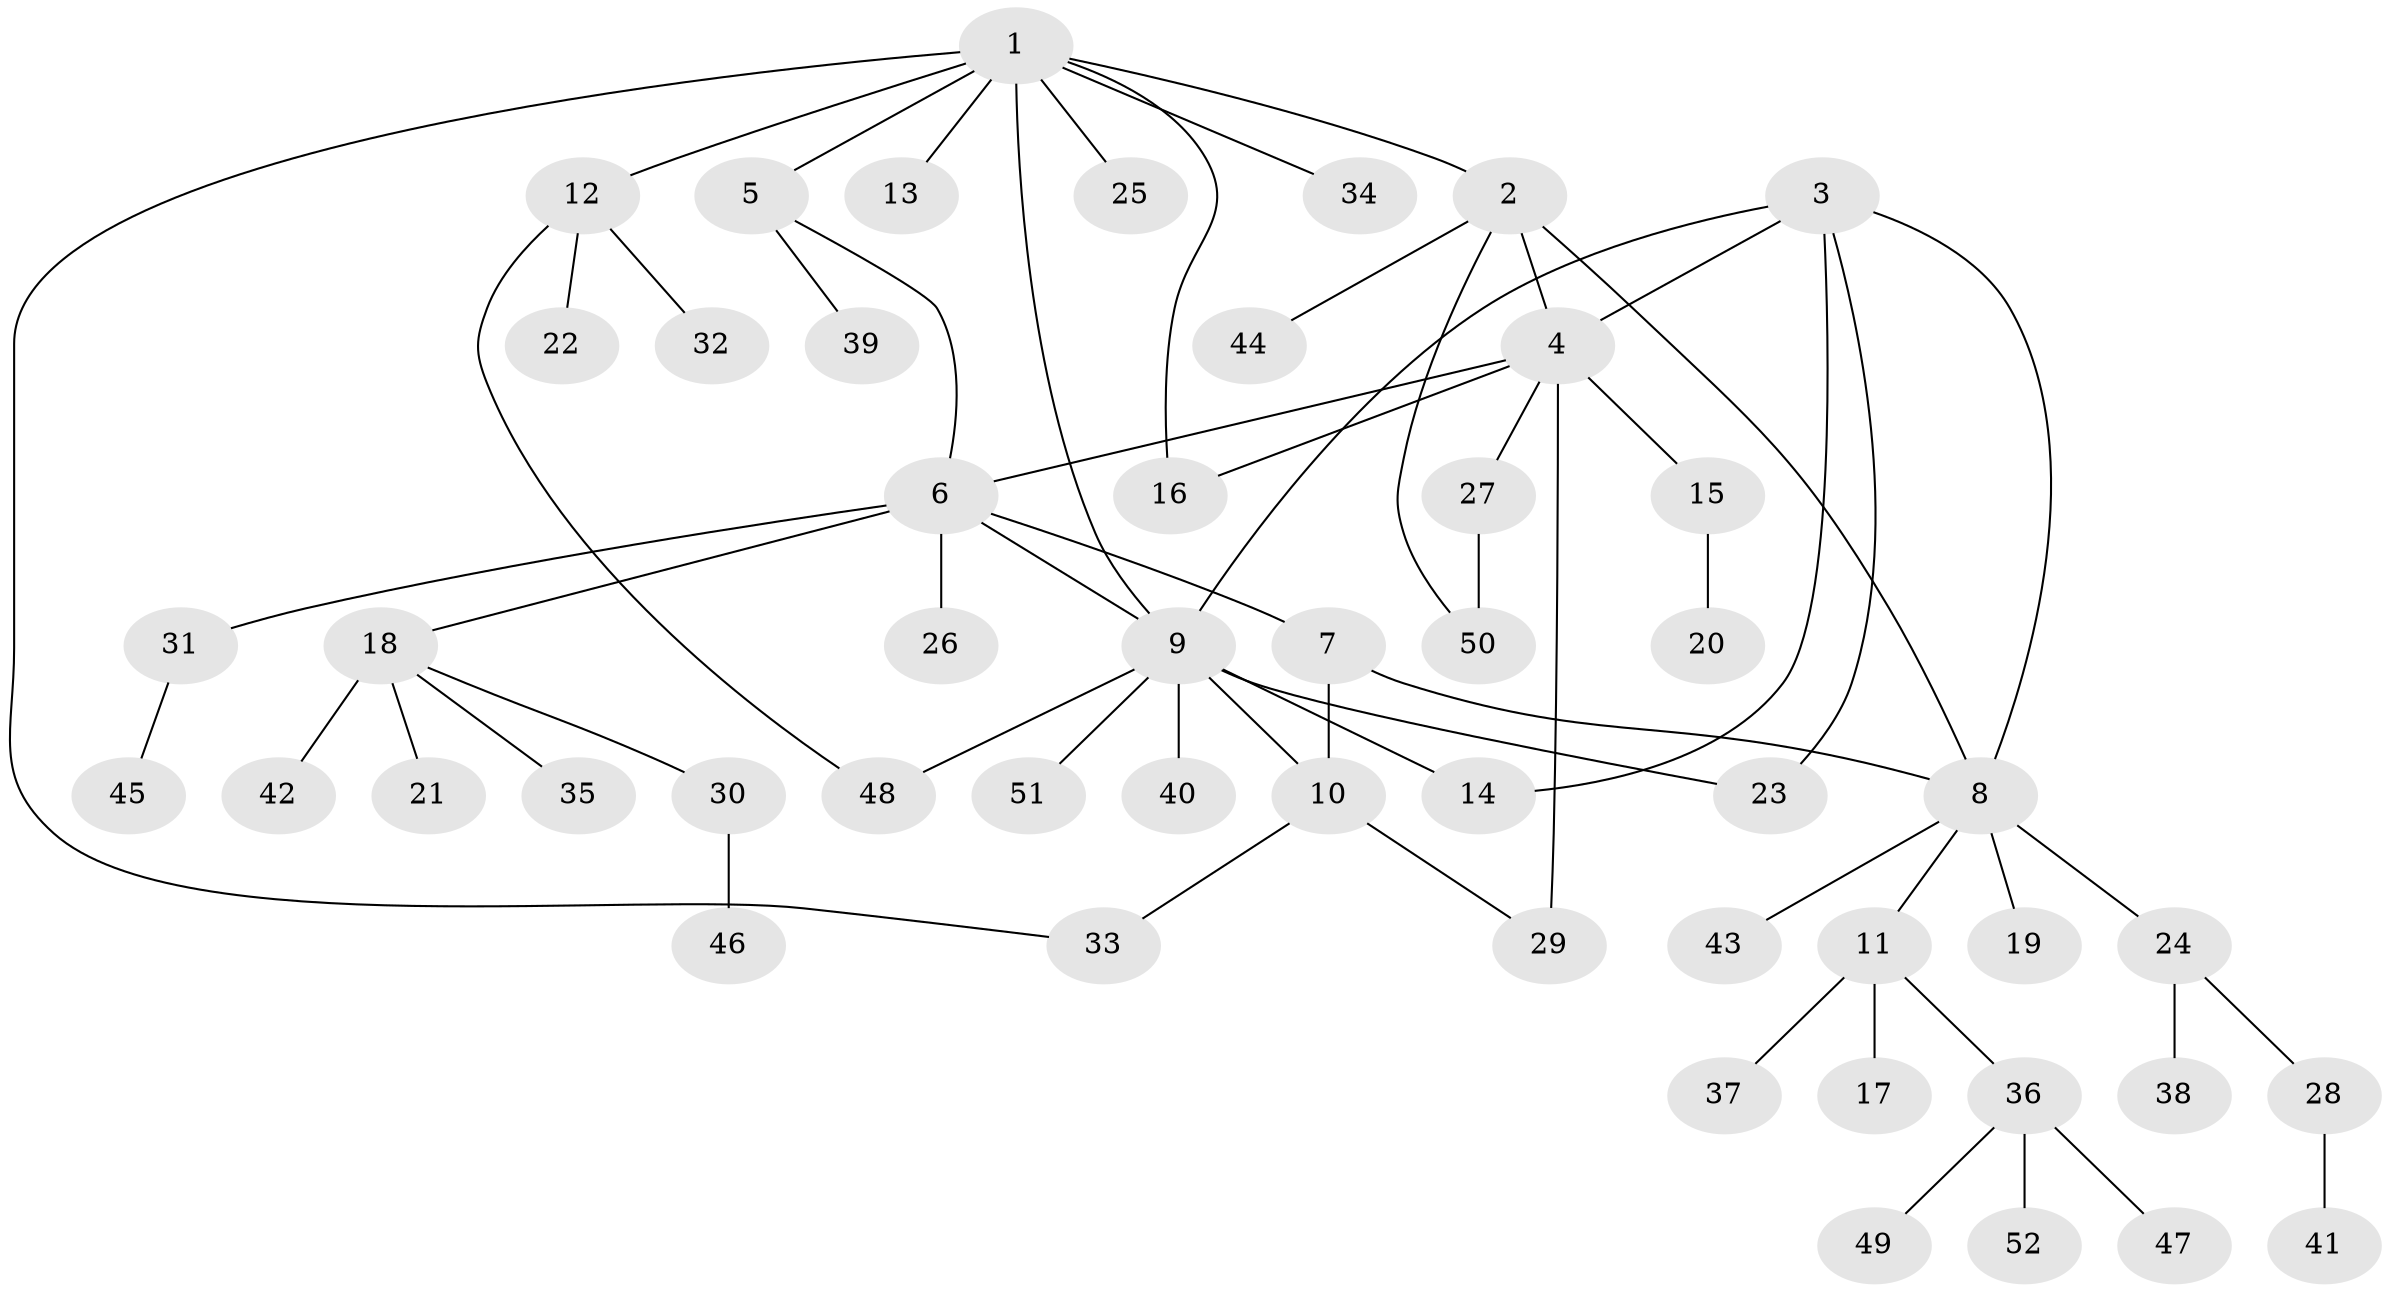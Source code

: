 // Generated by graph-tools (version 1.1) at 2025/55/03/09/25 04:55:18]
// undirected, 52 vertices, 64 edges
graph export_dot {
graph [start="1"]
  node [color=gray90,style=filled];
  1;
  2;
  3;
  4;
  5;
  6;
  7;
  8;
  9;
  10;
  11;
  12;
  13;
  14;
  15;
  16;
  17;
  18;
  19;
  20;
  21;
  22;
  23;
  24;
  25;
  26;
  27;
  28;
  29;
  30;
  31;
  32;
  33;
  34;
  35;
  36;
  37;
  38;
  39;
  40;
  41;
  42;
  43;
  44;
  45;
  46;
  47;
  48;
  49;
  50;
  51;
  52;
  1 -- 2;
  1 -- 5;
  1 -- 9;
  1 -- 12;
  1 -- 13;
  1 -- 16;
  1 -- 25;
  1 -- 33;
  1 -- 34;
  2 -- 4;
  2 -- 8;
  2 -- 44;
  2 -- 50;
  3 -- 4;
  3 -- 8;
  3 -- 9;
  3 -- 14;
  3 -- 23;
  4 -- 6;
  4 -- 15;
  4 -- 16;
  4 -- 27;
  4 -- 29;
  5 -- 6;
  5 -- 39;
  6 -- 7;
  6 -- 9;
  6 -- 18;
  6 -- 26;
  6 -- 31;
  7 -- 8;
  7 -- 10;
  8 -- 11;
  8 -- 19;
  8 -- 24;
  8 -- 43;
  9 -- 10;
  9 -- 14;
  9 -- 23;
  9 -- 40;
  9 -- 48;
  9 -- 51;
  10 -- 29;
  10 -- 33;
  11 -- 17;
  11 -- 36;
  11 -- 37;
  12 -- 22;
  12 -- 32;
  12 -- 48;
  15 -- 20;
  18 -- 21;
  18 -- 30;
  18 -- 35;
  18 -- 42;
  24 -- 28;
  24 -- 38;
  27 -- 50;
  28 -- 41;
  30 -- 46;
  31 -- 45;
  36 -- 47;
  36 -- 49;
  36 -- 52;
}

